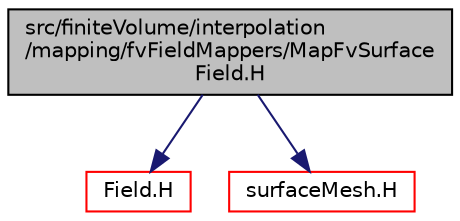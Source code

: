 digraph "src/finiteVolume/interpolation/mapping/fvFieldMappers/MapFvSurfaceField.H"
{
  bgcolor="transparent";
  edge [fontname="Helvetica",fontsize="10",labelfontname="Helvetica",labelfontsize="10"];
  node [fontname="Helvetica",fontsize="10",shape=record];
  Node0 [label="src/finiteVolume/interpolation\l/mapping/fvFieldMappers/MapFvSurface\lField.H",height=0.2,width=0.4,color="black", fillcolor="grey75", style="filled", fontcolor="black"];
  Node0 -> Node1 [color="midnightblue",fontsize="10",style="solid",fontname="Helvetica"];
  Node1 [label="Field.H",height=0.2,width=0.4,color="red",URL="$a10289.html"];
  Node0 -> Node94 [color="midnightblue",fontsize="10",style="solid",fontname="Helvetica"];
  Node94 [label="surfaceMesh.H",height=0.2,width=0.4,color="red",URL="$a04538.html"];
}
